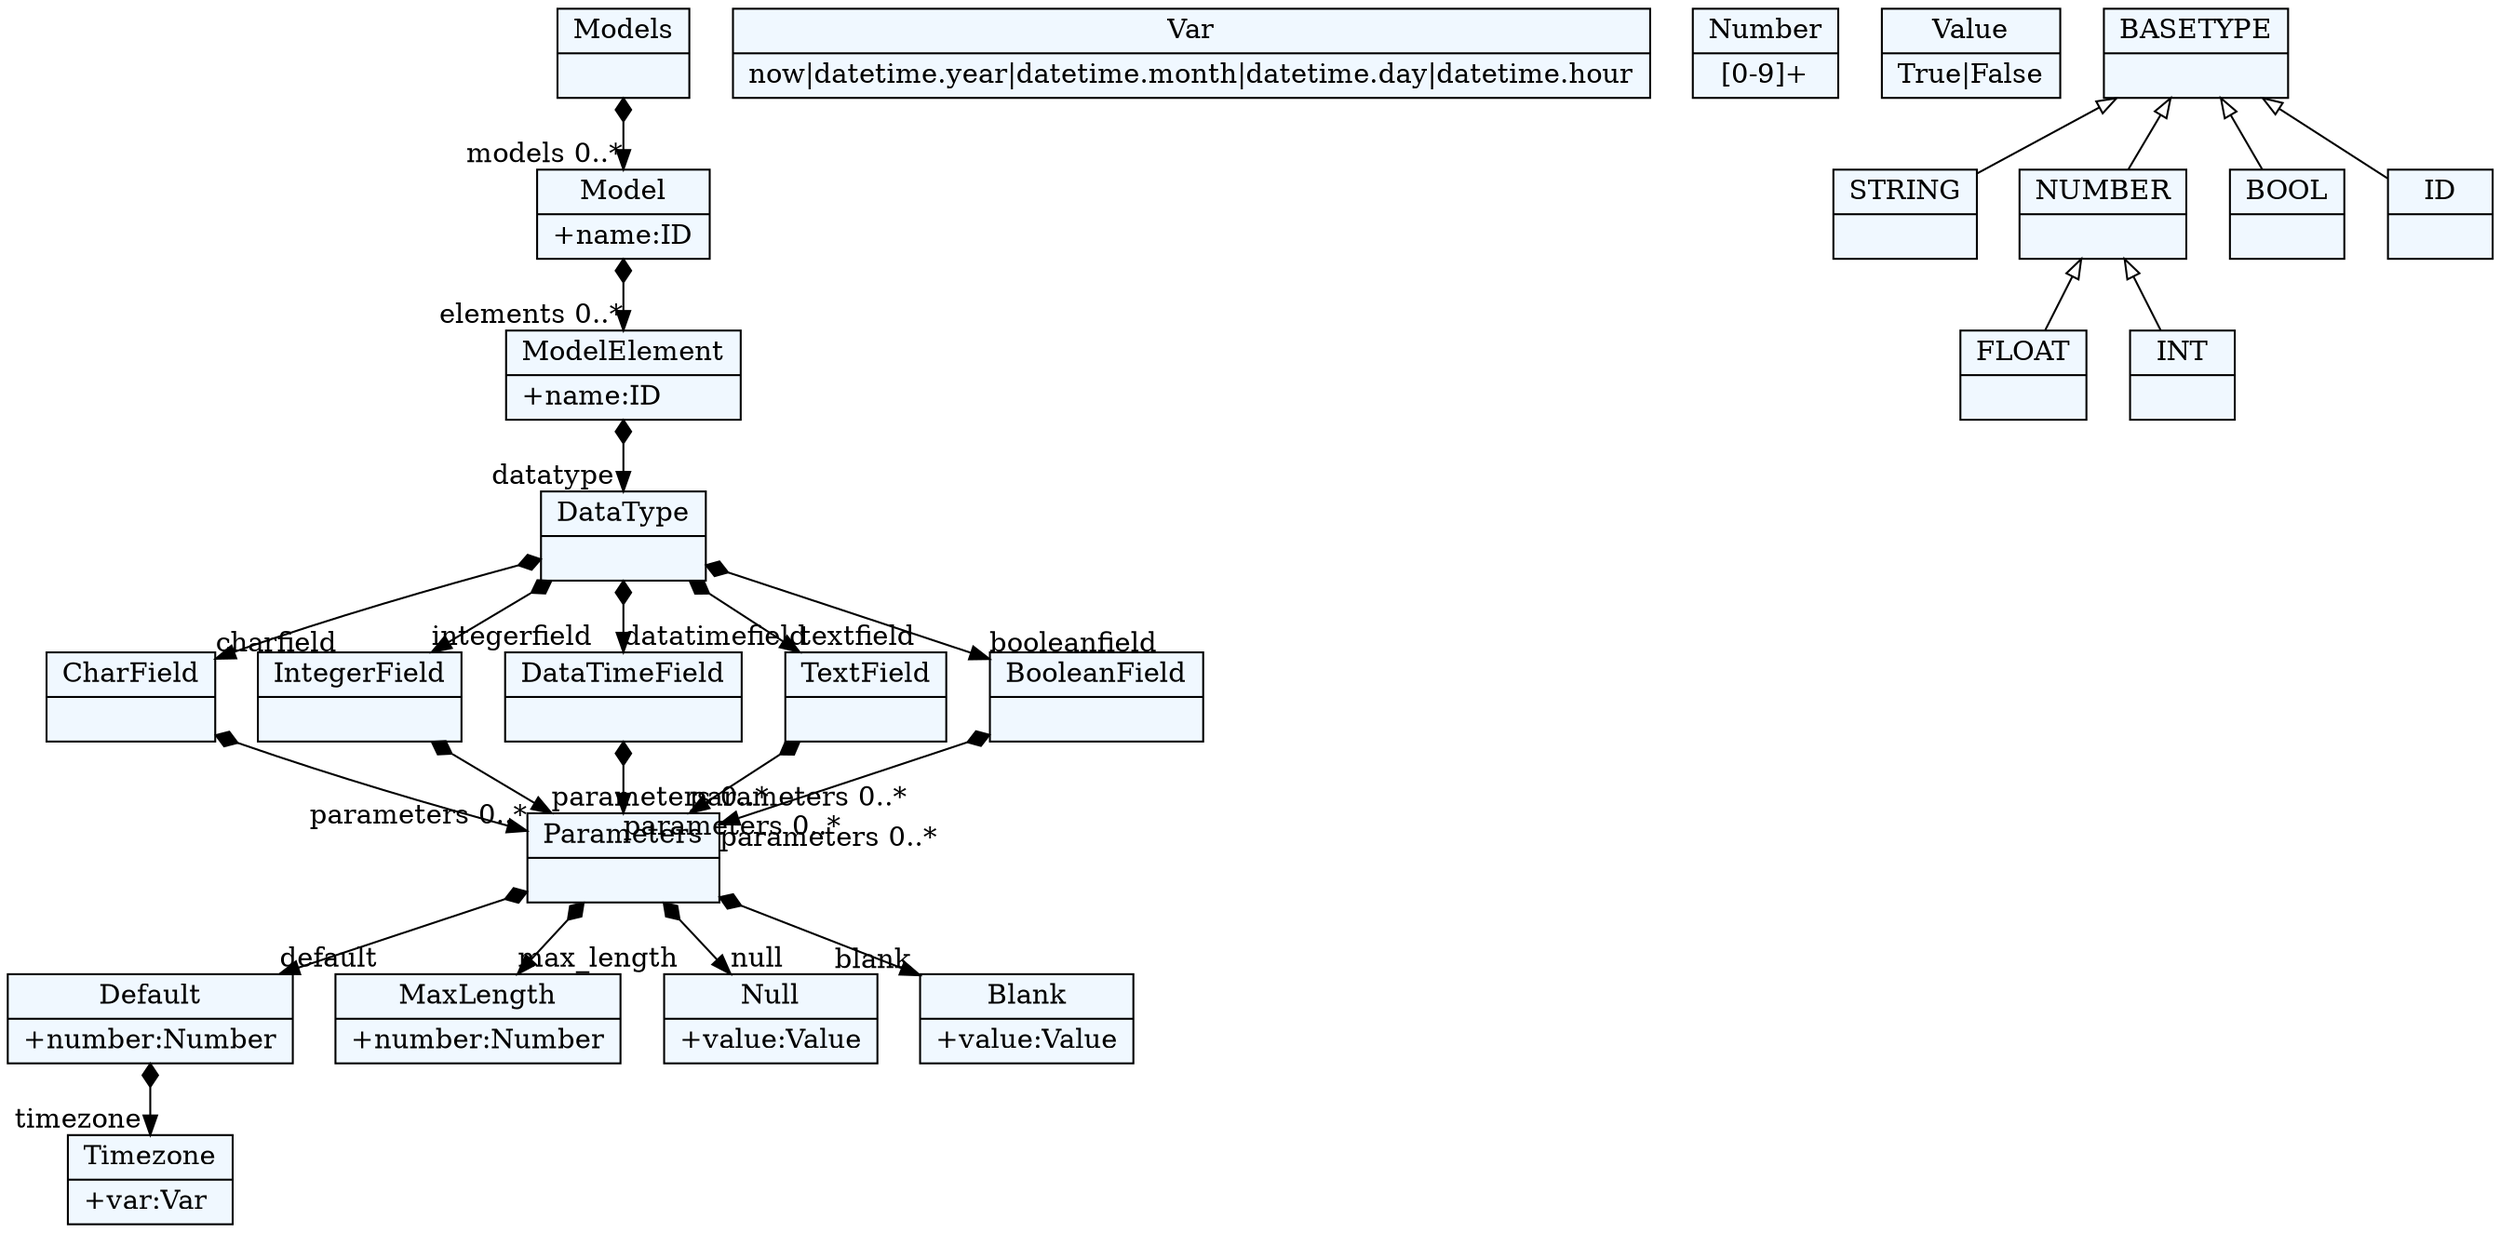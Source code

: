 
    digraph xtext {
    fontname = "Bitstream Vera Sans"
    fontsize = 8
    node[
        shape=record,
        style=filled,
        fillcolor=aliceblue
    ]
    nodesep = 0.3
    edge[dir=black,arrowtail=empty]


1817741137640 -> 1817741121592[arrowtail=diamond, dir=both, headlabel="parameters 0..*"]
1817741137640[ label="{CharField|}"]

1817741122536 -> 1817741125368[arrowtail=diamond, dir=both, headlabel="timezone "]
1817741122536[ label="{Default|+number:Number\l}"]

1817741121592 -> 1817741153688[arrowtail=diamond, dir=both, headlabel="max_length "]
1817741121592 -> 1817741155576[arrowtail=diamond, dir=both, headlabel="null "]
1817741121592 -> 1817741122536[arrowtail=diamond, dir=both, headlabel="default "]
1817741121592 -> 1817741124424[arrowtail=diamond, dir=both, headlabel="blank "]
1817741121592[ label="{Parameters|}"]

1817741124424[ label="{Blank|+value:Value\l}"]

1817741125368[ label="{Timezone|+var:Var\l}"]

1817741148024 -> 1817741121592[arrowtail=diamond, dir=both, headlabel="parameters 0..*"]
1817741148024[ label="{IntegerField|}"]

1817741146136 -> 1817741133864[arrowtail=diamond, dir=both, headlabel="datatype "]
1817741146136[ label="{ModelElement|+name:ID\l}"]

1817741155576[ label="{Null|+value:Value\l}"]

1817741132920 -> 1817741120648[arrowtail=diamond, dir=both, headlabel="models 0..*"]
1817741132920[ label="{Models|}"]

1817741138584 -> 1817741121592[arrowtail=diamond, dir=both, headlabel="parameters 0..*"]
1817741138584[ label="{DataTimeField|}"]

1817741157464[ label="{Var|now\|datetime.year\|datetime.month\|datetime.day\|datetime.hour}"]

1817741120648 -> 1817741146136[arrowtail=diamond, dir=both, headlabel="elements 0..*"]
1817741120648[ label="{Model|+name:ID\l}"]

1817741152744 -> 1817741121592[arrowtail=diamond, dir=both, headlabel="parameters 0..*"]
1817741152744[ label="{TextField|}"]

1817741133864 -> 1817741137640[arrowtail=diamond, dir=both, headlabel="charfield "]
1817741133864 -> 1817741152744[arrowtail=diamond, dir=both, headlabel="textfield "]
1817741133864 -> 1817741138584[arrowtail=diamond, dir=both, headlabel="datatimefield "]
1817741133864 -> 1817741148024[arrowtail=diamond, dir=both, headlabel="integerfield "]
1817741133864 -> 1817741150856[arrowtail=diamond, dir=both, headlabel="booleanfield "]
1817741133864[ label="{DataType|}"]

1817741150856 -> 1817741121592[arrowtail=diamond, dir=both, headlabel="parameters 0..*"]
1817741150856[ label="{BooleanField|}"]

1817741153688[ label="{MaxLength|+number:Number\l}"]

1817741154632[ label="{Number|[0-9]+}"]

1817741156520[ label="{Value|True\|False}"]

1817741151800[ label="{FLOAT|}"]

1817741130088[ label="{STRING|}"]

1817741135752[ label="{BASETYPE|}"]
1817741135752 -> 1817741139528 [dir=back]
1817741135752 -> 1817741147080 [dir=back]
1817741135752 -> 1817741143304 [dir=back]
1817741135752 -> 1817741130088 [dir=back]

1817741139528[ label="{NUMBER|}"]
1817741139528 -> 1817741151800 [dir=back]
1817741139528 -> 1817741131976 [dir=back]

1817741131976[ label="{INT|}"]

1817741147080[ label="{BOOL|}"]

1817741143304[ label="{ID|}"]


}
